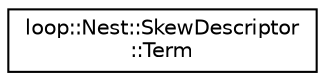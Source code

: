 digraph "Graphical Class Hierarchy"
{
 // LATEX_PDF_SIZE
  edge [fontname="Helvetica",fontsize="10",labelfontname="Helvetica",labelfontsize="10"];
  node [fontname="Helvetica",fontsize="10",shape=record];
  rankdir="LR";
  Node0 [label="loop::Nest::SkewDescriptor\l::Term",height=0.2,width=0.4,color="black", fillcolor="white", style="filled",URL="$structloop_1_1Nest_1_1SkewDescriptor_1_1Term.html",tooltip=" "];
}
